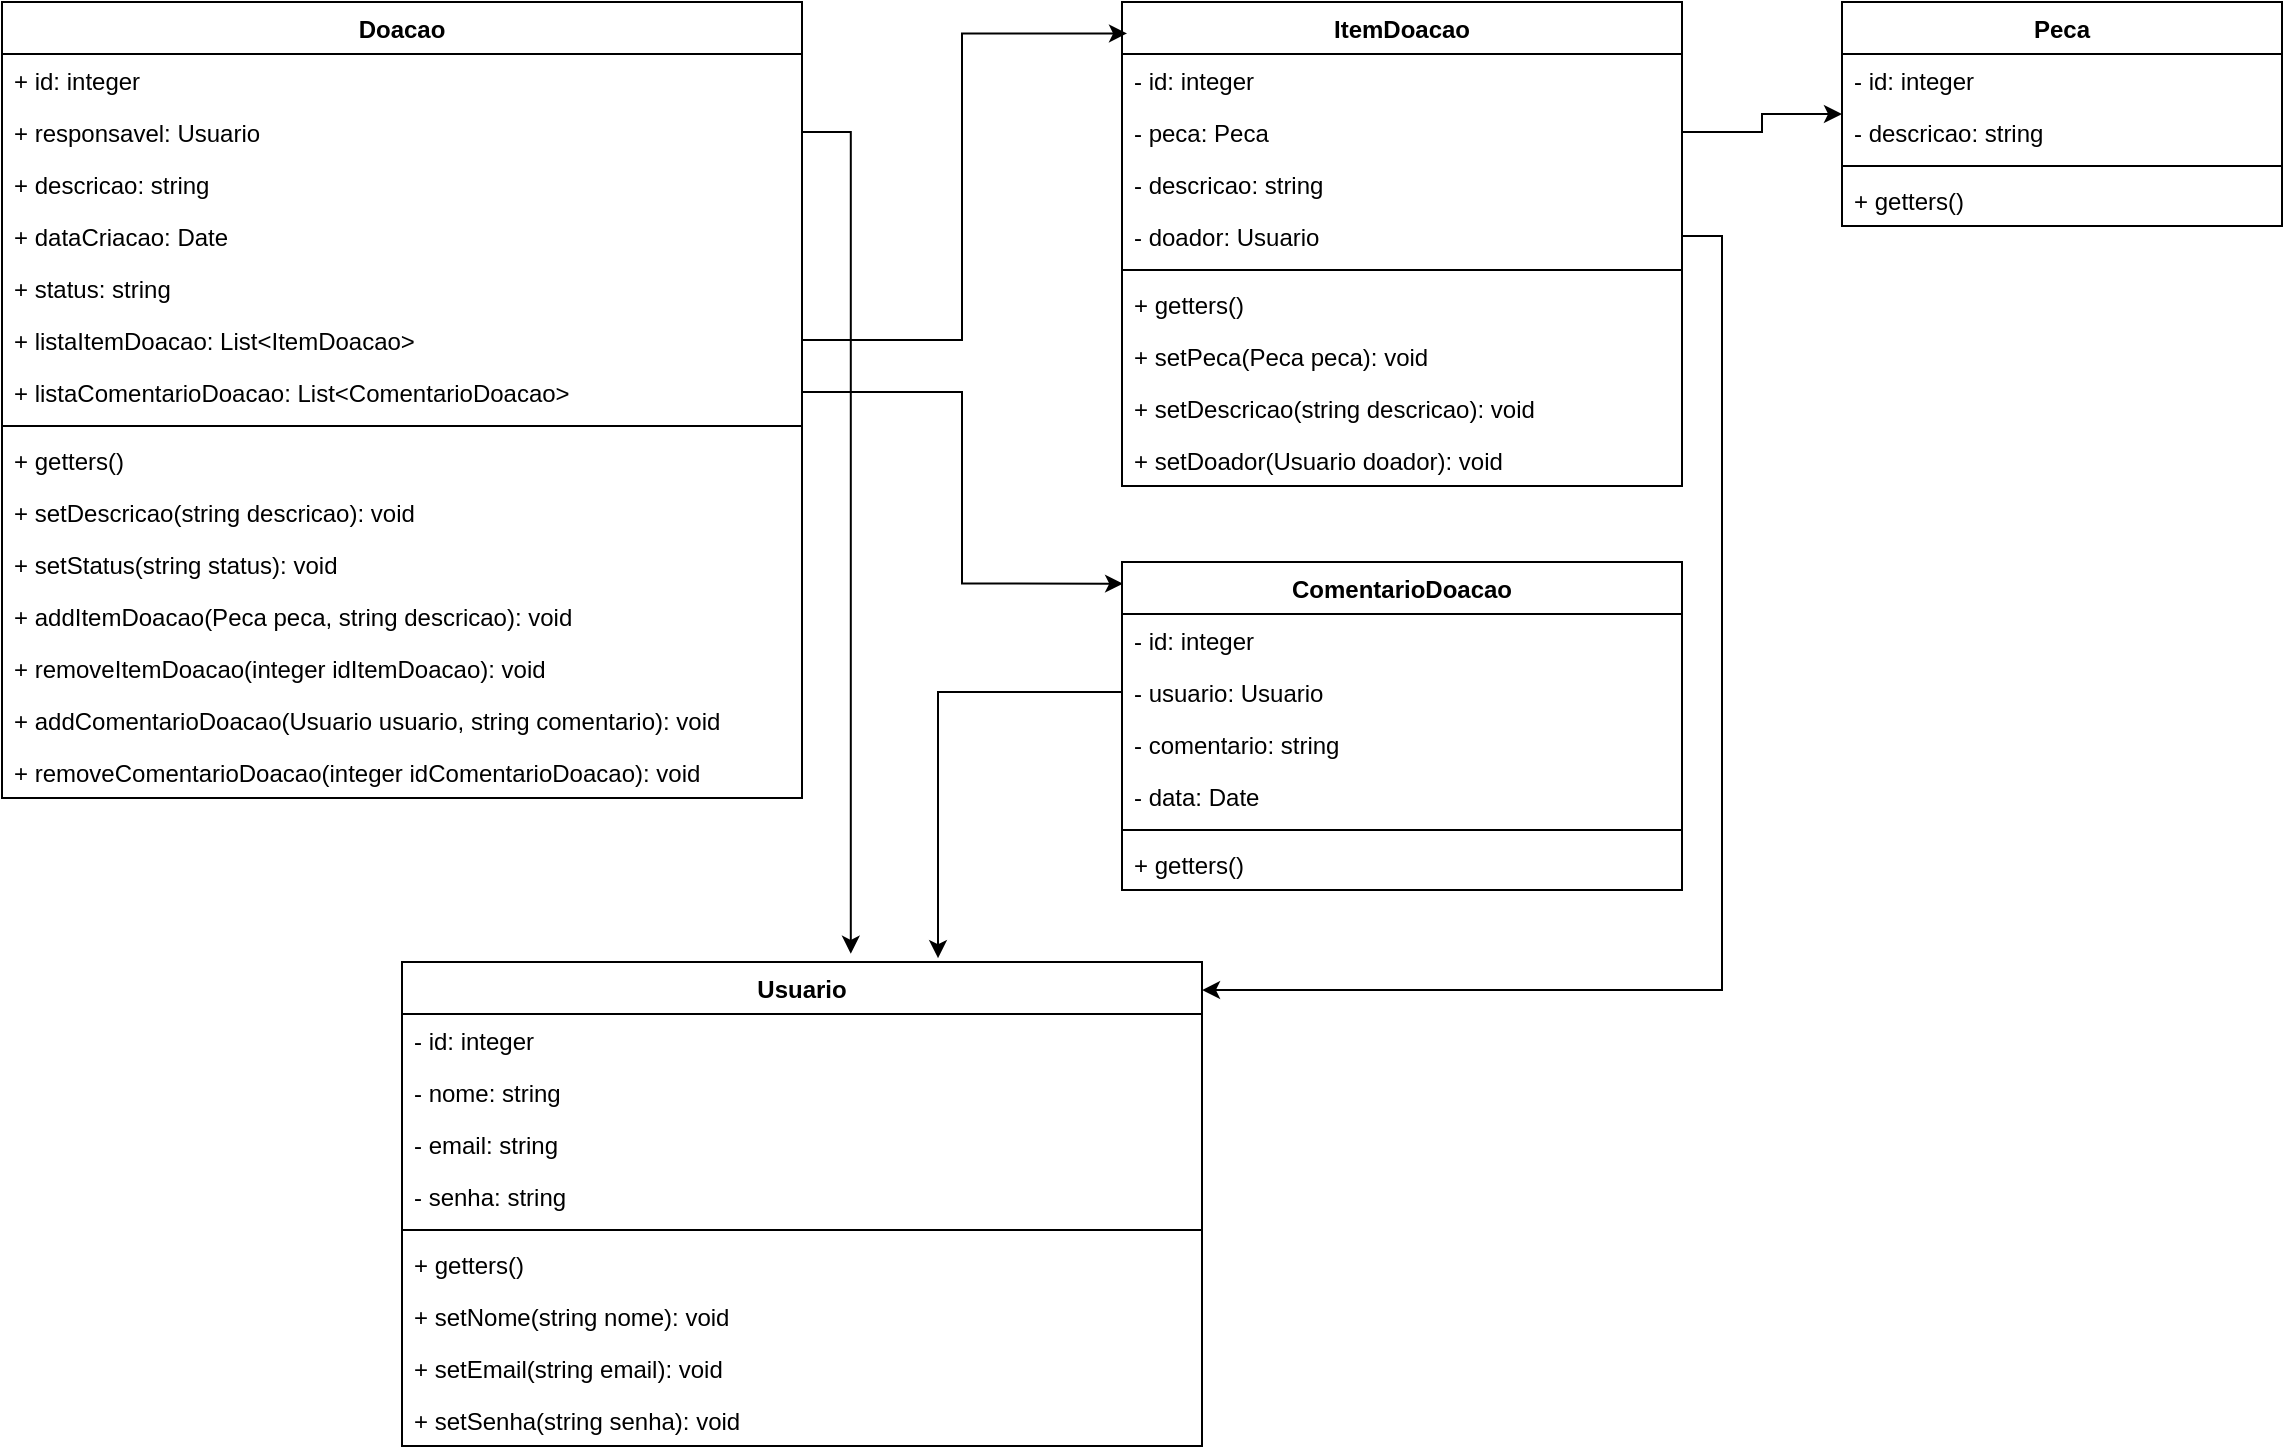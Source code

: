 <mxfile version="17.2.4" type="device" pages="2"><diagram id="985biuXxJ_YjZim1oyJ6" name="classes"><mxGraphModel dx="2605" dy="1081" grid="1" gridSize="10" guides="1" tooltips="1" connect="1" arrows="1" fold="1" page="1" pageScale="1" pageWidth="827" pageHeight="1169" math="0" shadow="0"><root><mxCell id="0"/><mxCell id="1" parent="0"/><object label="Usuario" id="hE5fs54IFUC40ZLctROM-1"><mxCell style="swimlane;fontStyle=1;align=center;verticalAlign=top;childLayout=stackLayout;horizontal=1;startSize=26;horizontalStack=0;resizeParent=1;resizeParentMax=0;resizeLast=0;collapsible=1;marginBottom=0;" parent="1" vertex="1"><mxGeometry x="80" y="520" width="400" height="242" as="geometry"><mxRectangle x="310" y="190" width="80" height="26" as="alternateBounds"/></mxGeometry></mxCell></object><mxCell id="hE5fs54IFUC40ZLctROM-2" value="- id: integer&#10;" style="text;strokeColor=none;fillColor=none;align=left;verticalAlign=top;spacingLeft=4;spacingRight=4;overflow=hidden;rotatable=0;points=[[0,0.5],[1,0.5]];portConstraint=eastwest;" parent="hE5fs54IFUC40ZLctROM-1" vertex="1"><mxGeometry y="26" width="400" height="26" as="geometry"/></mxCell><mxCell id="hE5fs54IFUC40ZLctROM-6" value="- nome: string" style="text;strokeColor=none;fillColor=none;align=left;verticalAlign=top;spacingLeft=4;spacingRight=4;overflow=hidden;rotatable=0;points=[[0,0.5],[1,0.5]];portConstraint=eastwest;" parent="hE5fs54IFUC40ZLctROM-1" vertex="1"><mxGeometry y="52" width="400" height="26" as="geometry"/></mxCell><mxCell id="hE5fs54IFUC40ZLctROM-8" value="- email: string" style="text;strokeColor=none;fillColor=none;align=left;verticalAlign=top;spacingLeft=4;spacingRight=4;overflow=hidden;rotatable=0;points=[[0,0.5],[1,0.5]];portConstraint=eastwest;" parent="hE5fs54IFUC40ZLctROM-1" vertex="1"><mxGeometry y="78" width="400" height="26" as="geometry"/></mxCell><mxCell id="hE5fs54IFUC40ZLctROM-9" value="- senha: string&#10;" style="text;strokeColor=none;fillColor=none;align=left;verticalAlign=top;spacingLeft=4;spacingRight=4;overflow=hidden;rotatable=0;points=[[0,0.5],[1,0.5]];portConstraint=eastwest;" parent="hE5fs54IFUC40ZLctROM-1" vertex="1"><mxGeometry y="104" width="400" height="26" as="geometry"/></mxCell><mxCell id="hE5fs54IFUC40ZLctROM-3" value="" style="line;strokeWidth=1;fillColor=none;align=left;verticalAlign=middle;spacingTop=-1;spacingLeft=3;spacingRight=3;rotatable=0;labelPosition=right;points=[];portConstraint=eastwest;" parent="hE5fs54IFUC40ZLctROM-1" vertex="1"><mxGeometry y="130" width="400" height="8" as="geometry"/></mxCell><mxCell id="hE5fs54IFUC40ZLctROM-56" value="+ getters()" style="text;strokeColor=none;fillColor=none;align=left;verticalAlign=top;spacingLeft=4;spacingRight=4;overflow=hidden;rotatable=0;points=[[0,0.5],[1,0.5]];portConstraint=eastwest;" parent="hE5fs54IFUC40ZLctROM-1" vertex="1"><mxGeometry y="138" width="400" height="26" as="geometry"/></mxCell><mxCell id="JB3W4Qi7aA1fU-J8pjnQ-24" value="+ setNome(string nome): void" style="text;strokeColor=none;fillColor=none;align=left;verticalAlign=top;spacingLeft=4;spacingRight=4;overflow=hidden;rotatable=0;points=[[0,0.5],[1,0.5]];portConstraint=eastwest;" vertex="1" parent="hE5fs54IFUC40ZLctROM-1"><mxGeometry y="164" width="400" height="26" as="geometry"/></mxCell><mxCell id="JB3W4Qi7aA1fU-J8pjnQ-25" value="+ setEmail(string email): void" style="text;strokeColor=none;fillColor=none;align=left;verticalAlign=top;spacingLeft=4;spacingRight=4;overflow=hidden;rotatable=0;points=[[0,0.5],[1,0.5]];portConstraint=eastwest;" vertex="1" parent="hE5fs54IFUC40ZLctROM-1"><mxGeometry y="190" width="400" height="26" as="geometry"/></mxCell><mxCell id="JB3W4Qi7aA1fU-J8pjnQ-26" value="+ setSenha(string senha): void" style="text;strokeColor=none;fillColor=none;align=left;verticalAlign=top;spacingLeft=4;spacingRight=4;overflow=hidden;rotatable=0;points=[[0,0.5],[1,0.5]];portConstraint=eastwest;" vertex="1" parent="hE5fs54IFUC40ZLctROM-1"><mxGeometry y="216" width="400" height="26" as="geometry"/></mxCell><mxCell id="hE5fs54IFUC40ZLctROM-12" value="Doacao" style="swimlane;fontStyle=1;align=center;verticalAlign=top;childLayout=stackLayout;horizontal=1;startSize=26;horizontalStack=0;resizeParent=1;resizeParentMax=0;resizeLast=0;collapsible=1;marginBottom=0;" parent="1" vertex="1"><mxGeometry x="-120" y="40" width="400" height="398" as="geometry"><mxRectangle x="310" y="190" width="80" height="26" as="alternateBounds"/></mxGeometry></mxCell><mxCell id="hE5fs54IFUC40ZLctROM-13" value="+ id: integer&#10;" style="text;strokeColor=none;fillColor=none;align=left;verticalAlign=top;spacingLeft=4;spacingRight=4;overflow=hidden;rotatable=0;points=[[0,0.5],[1,0.5]];portConstraint=eastwest;" parent="hE5fs54IFUC40ZLctROM-12" vertex="1"><mxGeometry y="26" width="400" height="26" as="geometry"/></mxCell><mxCell id="hE5fs54IFUC40ZLctROM-14" value="+ responsavel: Usuario" style="text;strokeColor=none;fillColor=none;align=left;verticalAlign=top;spacingLeft=4;spacingRight=4;overflow=hidden;rotatable=0;points=[[0,0.5],[1,0.5]];portConstraint=eastwest;" parent="hE5fs54IFUC40ZLctROM-12" vertex="1"><mxGeometry y="52" width="400" height="26" as="geometry"/></mxCell><mxCell id="hE5fs54IFUC40ZLctROM-15" value="+ descricao: string" style="text;strokeColor=none;fillColor=none;align=left;verticalAlign=top;spacingLeft=4;spacingRight=4;overflow=hidden;rotatable=0;points=[[0,0.5],[1,0.5]];portConstraint=eastwest;" parent="hE5fs54IFUC40ZLctROM-12" vertex="1"><mxGeometry y="78" width="400" height="26" as="geometry"/></mxCell><mxCell id="hE5fs54IFUC40ZLctROM-16" value="+ dataCriacao: Date&#10;" style="text;strokeColor=none;fillColor=none;align=left;verticalAlign=top;spacingLeft=4;spacingRight=4;overflow=hidden;rotatable=0;points=[[0,0.5],[1,0.5]];portConstraint=eastwest;" parent="hE5fs54IFUC40ZLctROM-12" vertex="1"><mxGeometry y="104" width="400" height="26" as="geometry"/></mxCell><mxCell id="hE5fs54IFUC40ZLctROM-21" value="+ status: string&#10;" style="text;strokeColor=none;fillColor=none;align=left;verticalAlign=top;spacingLeft=4;spacingRight=4;overflow=hidden;rotatable=0;points=[[0,0.5],[1,0.5]];portConstraint=eastwest;" parent="hE5fs54IFUC40ZLctROM-12" vertex="1"><mxGeometry y="130" width="400" height="26" as="geometry"/></mxCell><mxCell id="hE5fs54IFUC40ZLctROM-32" value="+ listaItemDoacao: List&lt;ItemDoacao&gt;&#10;" style="text;strokeColor=none;fillColor=none;align=left;verticalAlign=top;spacingLeft=4;spacingRight=4;overflow=hidden;rotatable=0;points=[[0,0.5],[1,0.5]];portConstraint=eastwest;" parent="hE5fs54IFUC40ZLctROM-12" vertex="1"><mxGeometry y="156" width="400" height="26" as="geometry"/></mxCell><mxCell id="hE5fs54IFUC40ZLctROM-74" value="+ listaComentarioDoacao: List&lt;ComentarioDoacao&gt;&#10;" style="text;strokeColor=none;fillColor=none;align=left;verticalAlign=top;spacingLeft=4;spacingRight=4;overflow=hidden;rotatable=0;points=[[0,0.5],[1,0.5]];portConstraint=eastwest;" parent="hE5fs54IFUC40ZLctROM-12" vertex="1"><mxGeometry y="182" width="400" height="26" as="geometry"/></mxCell><mxCell id="hE5fs54IFUC40ZLctROM-17" value="" style="line;strokeWidth=1;fillColor=none;align=left;verticalAlign=middle;spacingTop=-1;spacingLeft=3;spacingRight=3;rotatable=0;labelPosition=right;points=[];portConstraint=eastwest;" parent="hE5fs54IFUC40ZLctROM-12" vertex="1"><mxGeometry y="208" width="400" height="8" as="geometry"/></mxCell><mxCell id="hE5fs54IFUC40ZLctROM-57" value="+ getters()" style="text;strokeColor=none;fillColor=none;align=left;verticalAlign=top;spacingLeft=4;spacingRight=4;overflow=hidden;rotatable=0;points=[[0,0.5],[1,0.5]];portConstraint=eastwest;" parent="hE5fs54IFUC40ZLctROM-12" vertex="1"><mxGeometry y="216" width="400" height="26" as="geometry"/></mxCell><mxCell id="JB3W4Qi7aA1fU-J8pjnQ-1" value="+ setDescricao(string descricao): void" style="text;strokeColor=none;fillColor=none;align=left;verticalAlign=top;spacingLeft=4;spacingRight=4;overflow=hidden;rotatable=0;points=[[0,0.5],[1,0.5]];portConstraint=eastwest;" vertex="1" parent="hE5fs54IFUC40ZLctROM-12"><mxGeometry y="242" width="400" height="26" as="geometry"/></mxCell><mxCell id="hE5fs54IFUC40ZLctROM-19" value="+ setStatus(string status): void" style="text;strokeColor=none;fillColor=none;align=left;verticalAlign=top;spacingLeft=4;spacingRight=4;overflow=hidden;rotatable=0;points=[[0,0.5],[1,0.5]];portConstraint=eastwest;" parent="hE5fs54IFUC40ZLctROM-12" vertex="1"><mxGeometry y="268" width="400" height="26" as="geometry"/></mxCell><mxCell id="hE5fs54IFUC40ZLctROM-18" value="+ addItemDoacao(Peca peca, string descricao): void" style="text;strokeColor=none;fillColor=none;align=left;verticalAlign=top;spacingLeft=4;spacingRight=4;overflow=hidden;rotatable=0;points=[[0,0.5],[1,0.5]];portConstraint=eastwest;" parent="hE5fs54IFUC40ZLctROM-12" vertex="1"><mxGeometry y="294" width="400" height="26" as="geometry"/></mxCell><mxCell id="JB3W4Qi7aA1fU-J8pjnQ-21" value="+ removeItemDoacao(integer idItemDoacao): void" style="text;strokeColor=none;fillColor=none;align=left;verticalAlign=top;spacingLeft=4;spacingRight=4;overflow=hidden;rotatable=0;points=[[0,0.5],[1,0.5]];portConstraint=eastwest;" vertex="1" parent="hE5fs54IFUC40ZLctROM-12"><mxGeometry y="320" width="400" height="26" as="geometry"/></mxCell><mxCell id="JB3W4Qi7aA1fU-J8pjnQ-22" value="+ addComentarioDoacao(Usuario usuario, string comentario): void" style="text;strokeColor=none;fillColor=none;align=left;verticalAlign=top;spacingLeft=4;spacingRight=4;overflow=hidden;rotatable=0;points=[[0,0.5],[1,0.5]];portConstraint=eastwest;" vertex="1" parent="hE5fs54IFUC40ZLctROM-12"><mxGeometry y="346" width="400" height="26" as="geometry"/></mxCell><mxCell id="JB3W4Qi7aA1fU-J8pjnQ-23" value="+ removeComentarioDoacao(integer idComentarioDoacao): void" style="text;strokeColor=none;fillColor=none;align=left;verticalAlign=top;spacingLeft=4;spacingRight=4;overflow=hidden;rotatable=0;points=[[0,0.5],[1,0.5]];portConstraint=eastwest;" vertex="1" parent="hE5fs54IFUC40ZLctROM-12"><mxGeometry y="372" width="400" height="26" as="geometry"/></mxCell><mxCell id="hE5fs54IFUC40ZLctROM-43" value="" style="edgeStyle=orthogonalEdgeStyle;rounded=0;orthogonalLoop=1;jettySize=auto;html=1;entryX=1;entryY=0.058;entryDx=0;entryDy=0;entryPerimeter=0;exitX=1;exitY=0.5;exitDx=0;exitDy=0;" parent="1" source="hE5fs54IFUC40ZLctROM-26" target="hE5fs54IFUC40ZLctROM-1" edge="1"><mxGeometry relative="1" as="geometry"/></mxCell><mxCell id="hE5fs54IFUC40ZLctROM-22" value="ItemDoacao" style="swimlane;fontStyle=1;align=center;verticalAlign=top;childLayout=stackLayout;horizontal=1;startSize=26;horizontalStack=0;resizeParent=1;resizeParentMax=0;resizeLast=0;collapsible=1;marginBottom=0;" parent="1" vertex="1"><mxGeometry x="440" y="40" width="280" height="242" as="geometry"><mxRectangle x="470" y="40" width="80" height="26" as="alternateBounds"/></mxGeometry></mxCell><mxCell id="hE5fs54IFUC40ZLctROM-23" value="- id: integer&#10;" style="text;strokeColor=none;fillColor=none;align=left;verticalAlign=top;spacingLeft=4;spacingRight=4;overflow=hidden;rotatable=0;points=[[0,0.5],[1,0.5]];portConstraint=eastwest;" parent="hE5fs54IFUC40ZLctROM-22" vertex="1"><mxGeometry y="26" width="280" height="26" as="geometry"/></mxCell><mxCell id="hE5fs54IFUC40ZLctROM-24" value="- peca: Peca" style="text;strokeColor=none;fillColor=none;align=left;verticalAlign=top;spacingLeft=4;spacingRight=4;overflow=hidden;rotatable=0;points=[[0,0.5],[1,0.5]];portConstraint=eastwest;" parent="hE5fs54IFUC40ZLctROM-22" vertex="1"><mxGeometry y="52" width="280" height="26" as="geometry"/></mxCell><mxCell id="hE5fs54IFUC40ZLctROM-25" value="- descricao: string" style="text;strokeColor=none;fillColor=none;align=left;verticalAlign=top;spacingLeft=4;spacingRight=4;overflow=hidden;rotatable=0;points=[[0,0.5],[1,0.5]];portConstraint=eastwest;" parent="hE5fs54IFUC40ZLctROM-22" vertex="1"><mxGeometry y="78" width="280" height="26" as="geometry"/></mxCell><mxCell id="hE5fs54IFUC40ZLctROM-26" value="- doador: Usuario&#10;" style="text;strokeColor=none;fillColor=none;align=left;verticalAlign=top;spacingLeft=4;spacingRight=4;overflow=hidden;rotatable=0;points=[[0,0.5],[1,0.5]];portConstraint=eastwest;" parent="hE5fs54IFUC40ZLctROM-22" vertex="1"><mxGeometry y="104" width="280" height="26" as="geometry"/></mxCell><mxCell id="hE5fs54IFUC40ZLctROM-28" value="" style="line;strokeWidth=1;fillColor=none;align=left;verticalAlign=middle;spacingTop=-1;spacingLeft=3;spacingRight=3;rotatable=0;labelPosition=right;points=[];portConstraint=eastwest;" parent="hE5fs54IFUC40ZLctROM-22" vertex="1"><mxGeometry y="130" width="280" height="8" as="geometry"/></mxCell><mxCell id="hE5fs54IFUC40ZLctROM-58" value="+ getters()" style="text;strokeColor=none;fillColor=none;align=left;verticalAlign=top;spacingLeft=4;spacingRight=4;overflow=hidden;rotatable=0;points=[[0,0.5],[1,0.5]];portConstraint=eastwest;" parent="hE5fs54IFUC40ZLctROM-22" vertex="1"><mxGeometry y="138" width="280" height="26" as="geometry"/></mxCell><mxCell id="JB3W4Qi7aA1fU-J8pjnQ-20" value="+ setPeca(Peca peca): void" style="text;strokeColor=none;fillColor=none;align=left;verticalAlign=top;spacingLeft=4;spacingRight=4;overflow=hidden;rotatable=0;points=[[0,0.5],[1,0.5]];portConstraint=eastwest;" vertex="1" parent="hE5fs54IFUC40ZLctROM-22"><mxGeometry y="164" width="280" height="26" as="geometry"/></mxCell><mxCell id="JB3W4Qi7aA1fU-J8pjnQ-19" value="+ setDescricao(string descricao): void" style="text;strokeColor=none;fillColor=none;align=left;verticalAlign=top;spacingLeft=4;spacingRight=4;overflow=hidden;rotatable=0;points=[[0,0.5],[1,0.5]];portConstraint=eastwest;" vertex="1" parent="hE5fs54IFUC40ZLctROM-22"><mxGeometry y="190" width="280" height="26" as="geometry"/></mxCell><mxCell id="JB3W4Qi7aA1fU-J8pjnQ-18" value="+ setDoador(Usuario doador): void" style="text;strokeColor=none;fillColor=none;align=left;verticalAlign=top;spacingLeft=4;spacingRight=4;overflow=hidden;rotatable=0;points=[[0,0.5],[1,0.5]];portConstraint=eastwest;" vertex="1" parent="hE5fs54IFUC40ZLctROM-22"><mxGeometry y="216" width="280" height="26" as="geometry"/></mxCell><mxCell id="hE5fs54IFUC40ZLctROM-33" value="Peca" style="swimlane;fontStyle=1;align=center;verticalAlign=top;childLayout=stackLayout;horizontal=1;startSize=26;horizontalStack=0;resizeParent=1;resizeParentMax=0;resizeLast=0;collapsible=1;marginBottom=0;" parent="1" vertex="1"><mxGeometry x="800" y="40" width="220" height="112" as="geometry"><mxRectangle x="960" y="40" width="80" height="26" as="alternateBounds"/></mxGeometry></mxCell><mxCell id="hE5fs54IFUC40ZLctROM-34" value="- id: integer" style="text;strokeColor=none;fillColor=none;align=left;verticalAlign=top;spacingLeft=4;spacingRight=4;overflow=hidden;rotatable=0;points=[[0,0.5],[1,0.5]];portConstraint=eastwest;" parent="hE5fs54IFUC40ZLctROM-33" vertex="1"><mxGeometry y="26" width="220" height="26" as="geometry"/></mxCell><mxCell id="hE5fs54IFUC40ZLctROM-35" value="- descricao: string" style="text;strokeColor=none;fillColor=none;align=left;verticalAlign=top;spacingLeft=4;spacingRight=4;overflow=hidden;rotatable=0;points=[[0,0.5],[1,0.5]];portConstraint=eastwest;" parent="hE5fs54IFUC40ZLctROM-33" vertex="1"><mxGeometry y="52" width="220" height="26" as="geometry"/></mxCell><mxCell id="hE5fs54IFUC40ZLctROM-38" value="" style="line;strokeWidth=1;fillColor=none;align=left;verticalAlign=middle;spacingTop=-1;spacingLeft=3;spacingRight=3;rotatable=0;labelPosition=right;points=[];portConstraint=eastwest;" parent="hE5fs54IFUC40ZLctROM-33" vertex="1"><mxGeometry y="78" width="220" height="8" as="geometry"/></mxCell><mxCell id="hE5fs54IFUC40ZLctROM-39" value="+ getters()" style="text;strokeColor=none;fillColor=none;align=left;verticalAlign=top;spacingLeft=4;spacingRight=4;overflow=hidden;rotatable=0;points=[[0,0.5],[1,0.5]];portConstraint=eastwest;" parent="hE5fs54IFUC40ZLctROM-33" vertex="1"><mxGeometry y="86" width="220" height="26" as="geometry"/></mxCell><mxCell id="hE5fs54IFUC40ZLctROM-49" style="edgeStyle=orthogonalEdgeStyle;rounded=0;orthogonalLoop=1;jettySize=auto;html=1;entryX=0.009;entryY=0.065;entryDx=0;entryDy=0;entryPerimeter=0;" parent="1" source="hE5fs54IFUC40ZLctROM-32" target="hE5fs54IFUC40ZLctROM-22" edge="1"><mxGeometry relative="1" as="geometry"/></mxCell><mxCell id="hE5fs54IFUC40ZLctROM-50" style="edgeStyle=orthogonalEdgeStyle;rounded=0;orthogonalLoop=1;jettySize=auto;html=1;" parent="1" source="hE5fs54IFUC40ZLctROM-24" target="hE5fs54IFUC40ZLctROM-33" edge="1"><mxGeometry relative="1" as="geometry"/></mxCell><mxCell id="hE5fs54IFUC40ZLctROM-63" value="ComentarioDoacao" style="swimlane;fontStyle=1;align=center;verticalAlign=top;childLayout=stackLayout;horizontal=1;startSize=26;horizontalStack=0;resizeParent=1;resizeParentMax=0;resizeLast=0;collapsible=1;marginBottom=0;" parent="1" vertex="1"><mxGeometry x="440" y="320" width="280" height="164" as="geometry"><mxRectangle x="310" y="190" width="80" height="26" as="alternateBounds"/></mxGeometry></mxCell><mxCell id="hE5fs54IFUC40ZLctROM-64" value="- id: integer&#10;" style="text;strokeColor=none;fillColor=none;align=left;verticalAlign=top;spacingLeft=4;spacingRight=4;overflow=hidden;rotatable=0;points=[[0,0.5],[1,0.5]];portConstraint=eastwest;" parent="hE5fs54IFUC40ZLctROM-63" vertex="1"><mxGeometry y="26" width="280" height="26" as="geometry"/></mxCell><mxCell id="hE5fs54IFUC40ZLctROM-65" value="- usuario: Usuario" style="text;strokeColor=none;fillColor=none;align=left;verticalAlign=top;spacingLeft=4;spacingRight=4;overflow=hidden;rotatable=0;points=[[0,0.5],[1,0.5]];portConstraint=eastwest;" parent="hE5fs54IFUC40ZLctROM-63" vertex="1"><mxGeometry y="52" width="280" height="26" as="geometry"/></mxCell><mxCell id="hE5fs54IFUC40ZLctROM-66" value="- comentario: string" style="text;strokeColor=none;fillColor=none;align=left;verticalAlign=top;spacingLeft=4;spacingRight=4;overflow=hidden;rotatable=0;points=[[0,0.5],[1,0.5]];portConstraint=eastwest;" parent="hE5fs54IFUC40ZLctROM-63" vertex="1"><mxGeometry y="78" width="280" height="26" as="geometry"/></mxCell><mxCell id="hE5fs54IFUC40ZLctROM-67" value="- data: Date&#10;" style="text;strokeColor=none;fillColor=none;align=left;verticalAlign=top;spacingLeft=4;spacingRight=4;overflow=hidden;rotatable=0;points=[[0,0.5],[1,0.5]];portConstraint=eastwest;" parent="hE5fs54IFUC40ZLctROM-63" vertex="1"><mxGeometry y="104" width="280" height="26" as="geometry"/></mxCell><mxCell id="hE5fs54IFUC40ZLctROM-68" value="" style="line;strokeWidth=1;fillColor=none;align=left;verticalAlign=middle;spacingTop=-1;spacingLeft=3;spacingRight=3;rotatable=0;labelPosition=right;points=[];portConstraint=eastwest;" parent="hE5fs54IFUC40ZLctROM-63" vertex="1"><mxGeometry y="130" width="280" height="8" as="geometry"/></mxCell><mxCell id="hE5fs54IFUC40ZLctROM-70" value="+ getters()" style="text;strokeColor=none;fillColor=none;align=left;verticalAlign=top;spacingLeft=4;spacingRight=4;overflow=hidden;rotatable=0;points=[[0,0.5],[1,0.5]];portConstraint=eastwest;" parent="hE5fs54IFUC40ZLctROM-63" vertex="1"><mxGeometry y="138" width="280" height="26" as="geometry"/></mxCell><mxCell id="hE5fs54IFUC40ZLctROM-75" style="edgeStyle=orthogonalEdgeStyle;rounded=0;orthogonalLoop=1;jettySize=auto;html=1;entryX=0.67;entryY=-0.008;entryDx=0;entryDy=0;entryPerimeter=0;" parent="1" source="hE5fs54IFUC40ZLctROM-65" target="hE5fs54IFUC40ZLctROM-1" edge="1"><mxGeometry relative="1" as="geometry"/></mxCell><mxCell id="hE5fs54IFUC40ZLctROM-76" style="edgeStyle=orthogonalEdgeStyle;rounded=0;orthogonalLoop=1;jettySize=auto;html=1;entryX=0.561;entryY=-0.017;entryDx=0;entryDy=0;entryPerimeter=0;" parent="1" source="hE5fs54IFUC40ZLctROM-14" target="hE5fs54IFUC40ZLctROM-1" edge="1"><mxGeometry relative="1" as="geometry"/></mxCell><mxCell id="hE5fs54IFUC40ZLctROM-77" style="edgeStyle=orthogonalEdgeStyle;rounded=0;orthogonalLoop=1;jettySize=auto;html=1;entryX=0.002;entryY=0.066;entryDx=0;entryDy=0;entryPerimeter=0;" parent="1" source="hE5fs54IFUC40ZLctROM-74" target="hE5fs54IFUC40ZLctROM-63" edge="1"><mxGeometry relative="1" as="geometry"/></mxCell></root></mxGraphModel></diagram><diagram id="StdfSl4p2P94Ts4wP8io" name="esquema relacional"><mxGraphModel dx="1831" dy="597" grid="1" gridSize="10" guides="1" tooltips="1" connect="1" arrows="1" fold="1" page="1" pageScale="1" pageWidth="850" pageHeight="1100" math="0" shadow="0"><root><mxCell id="0"/><mxCell id="1" parent="0"/><mxCell id="SKs9I7rIuywMVxrCHKtO-168" value="Doacao" style="shape=table;startSize=30;container=1;collapsible=1;childLayout=tableLayout;fixedRows=1;rowLines=0;fontStyle=1;align=center;resizeLast=1;" vertex="1" parent="1"><mxGeometry x="-760" y="81" width="180" height="180" as="geometry"/></mxCell><mxCell id="SKs9I7rIuywMVxrCHKtO-169" value="" style="shape=tableRow;horizontal=0;startSize=0;swimlaneHead=0;swimlaneBody=0;fillColor=none;collapsible=0;dropTarget=0;points=[[0,0.5],[1,0.5]];portConstraint=eastwest;top=0;left=0;right=0;bottom=1;" vertex="1" parent="SKs9I7rIuywMVxrCHKtO-168"><mxGeometry y="30" width="180" height="30" as="geometry"/></mxCell><mxCell id="SKs9I7rIuywMVxrCHKtO-170" value="PK" style="shape=partialRectangle;connectable=0;fillColor=none;top=0;left=0;bottom=0;right=0;fontStyle=1;overflow=hidden;" vertex="1" parent="SKs9I7rIuywMVxrCHKtO-169"><mxGeometry width="30" height="30" as="geometry"><mxRectangle width="30" height="30" as="alternateBounds"/></mxGeometry></mxCell><mxCell id="SKs9I7rIuywMVxrCHKtO-171" value="idDoacao" style="shape=partialRectangle;connectable=0;fillColor=none;top=0;left=0;bottom=0;right=0;align=left;spacingLeft=6;fontStyle=5;overflow=hidden;" vertex="1" parent="SKs9I7rIuywMVxrCHKtO-169"><mxGeometry x="30" width="150" height="30" as="geometry"><mxRectangle width="150" height="30" as="alternateBounds"/></mxGeometry></mxCell><mxCell id="SKs9I7rIuywMVxrCHKtO-172" value="" style="shape=tableRow;horizontal=0;startSize=0;swimlaneHead=0;swimlaneBody=0;fillColor=none;collapsible=0;dropTarget=0;points=[[0,0.5],[1,0.5]];portConstraint=eastwest;top=0;left=0;right=0;bottom=0;" vertex="1" parent="SKs9I7rIuywMVxrCHKtO-168"><mxGeometry y="60" width="180" height="30" as="geometry"/></mxCell><mxCell id="SKs9I7rIuywMVxrCHKtO-173" value="FK" style="shape=partialRectangle;connectable=0;fillColor=none;top=0;left=0;bottom=0;right=0;editable=1;overflow=hidden;fontStyle=1" vertex="1" parent="SKs9I7rIuywMVxrCHKtO-172"><mxGeometry width="30" height="30" as="geometry"><mxRectangle width="30" height="30" as="alternateBounds"/></mxGeometry></mxCell><mxCell id="SKs9I7rIuywMVxrCHKtO-174" value="idUsuarioResponsavel" style="shape=partialRectangle;connectable=0;fillColor=none;top=0;left=0;bottom=0;right=0;align=left;spacingLeft=6;overflow=hidden;fontStyle=1" vertex="1" parent="SKs9I7rIuywMVxrCHKtO-172"><mxGeometry x="30" width="150" height="30" as="geometry"><mxRectangle width="150" height="30" as="alternateBounds"/></mxGeometry></mxCell><mxCell id="SKs9I7rIuywMVxrCHKtO-175" value="" style="shape=tableRow;horizontal=0;startSize=0;swimlaneHead=0;swimlaneBody=0;fillColor=none;collapsible=0;dropTarget=0;points=[[0,0.5],[1,0.5]];portConstraint=eastwest;top=0;left=0;right=0;bottom=0;" vertex="1" parent="SKs9I7rIuywMVxrCHKtO-168"><mxGeometry y="90" width="180" height="30" as="geometry"/></mxCell><mxCell id="SKs9I7rIuywMVxrCHKtO-176" value="" style="shape=partialRectangle;connectable=0;fillColor=none;top=0;left=0;bottom=0;right=0;editable=1;overflow=hidden;" vertex="1" parent="SKs9I7rIuywMVxrCHKtO-175"><mxGeometry width="30" height="30" as="geometry"><mxRectangle width="30" height="30" as="alternateBounds"/></mxGeometry></mxCell><mxCell id="SKs9I7rIuywMVxrCHKtO-177" value="descricao" style="shape=partialRectangle;connectable=0;fillColor=none;top=0;left=0;bottom=0;right=0;align=left;spacingLeft=6;overflow=hidden;" vertex="1" parent="SKs9I7rIuywMVxrCHKtO-175"><mxGeometry x="30" width="150" height="30" as="geometry"><mxRectangle width="150" height="30" as="alternateBounds"/></mxGeometry></mxCell><mxCell id="SKs9I7rIuywMVxrCHKtO-178" value="" style="shape=tableRow;horizontal=0;startSize=0;swimlaneHead=0;swimlaneBody=0;fillColor=none;collapsible=0;dropTarget=0;points=[[0,0.5],[1,0.5]];portConstraint=eastwest;top=0;left=0;right=0;bottom=0;" vertex="1" parent="SKs9I7rIuywMVxrCHKtO-168"><mxGeometry y="120" width="180" height="30" as="geometry"/></mxCell><mxCell id="SKs9I7rIuywMVxrCHKtO-179" value="" style="shape=partialRectangle;connectable=0;fillColor=none;top=0;left=0;bottom=0;right=0;editable=1;overflow=hidden;" vertex="1" parent="SKs9I7rIuywMVxrCHKtO-178"><mxGeometry width="30" height="30" as="geometry"><mxRectangle width="30" height="30" as="alternateBounds"/></mxGeometry></mxCell><mxCell id="SKs9I7rIuywMVxrCHKtO-180" value="dataCriacao" style="shape=partialRectangle;connectable=0;fillColor=none;top=0;left=0;bottom=0;right=0;align=left;spacingLeft=6;overflow=hidden;" vertex="1" parent="SKs9I7rIuywMVxrCHKtO-178"><mxGeometry x="30" width="150" height="30" as="geometry"><mxRectangle width="150" height="30" as="alternateBounds"/></mxGeometry></mxCell><mxCell id="SKs9I7rIuywMVxrCHKtO-181" value="" style="shape=tableRow;horizontal=0;startSize=0;swimlaneHead=0;swimlaneBody=0;fillColor=none;collapsible=0;dropTarget=0;points=[[0,0.5],[1,0.5]];portConstraint=eastwest;top=0;left=0;right=0;bottom=0;" vertex="1" parent="SKs9I7rIuywMVxrCHKtO-168"><mxGeometry y="150" width="180" height="30" as="geometry"/></mxCell><mxCell id="SKs9I7rIuywMVxrCHKtO-182" value="" style="shape=partialRectangle;connectable=0;fillColor=none;top=0;left=0;bottom=0;right=0;editable=1;overflow=hidden;" vertex="1" parent="SKs9I7rIuywMVxrCHKtO-181"><mxGeometry width="30" height="30" as="geometry"><mxRectangle width="30" height="30" as="alternateBounds"/></mxGeometry></mxCell><mxCell id="SKs9I7rIuywMVxrCHKtO-183" value="status" style="shape=partialRectangle;connectable=0;fillColor=none;top=0;left=0;bottom=0;right=0;align=left;spacingLeft=6;overflow=hidden;" vertex="1" parent="SKs9I7rIuywMVxrCHKtO-181"><mxGeometry x="30" width="150" height="30" as="geometry"><mxRectangle width="150" height="30" as="alternateBounds"/></mxGeometry></mxCell><mxCell id="SKs9I7rIuywMVxrCHKtO-199" value="ItemDoacao" style="shape=table;startSize=30;container=1;collapsible=1;childLayout=tableLayout;fixedRows=1;rowLines=0;fontStyle=1;align=center;resizeLast=1;" vertex="1" parent="1"><mxGeometry x="-480" y="81" width="180" height="210" as="geometry"/></mxCell><mxCell id="SKs9I7rIuywMVxrCHKtO-200" value="" style="shape=tableRow;horizontal=0;startSize=0;swimlaneHead=0;swimlaneBody=0;fillColor=none;collapsible=0;dropTarget=0;points=[[0,0.5],[1,0.5]];portConstraint=eastwest;top=0;left=0;right=0;bottom=1;" vertex="1" parent="SKs9I7rIuywMVxrCHKtO-199"><mxGeometry y="30" width="180" height="30" as="geometry"/></mxCell><mxCell id="SKs9I7rIuywMVxrCHKtO-201" value="PK" style="shape=partialRectangle;connectable=0;fillColor=none;top=0;left=0;bottom=0;right=0;fontStyle=1;overflow=hidden;" vertex="1" parent="SKs9I7rIuywMVxrCHKtO-200"><mxGeometry width="30" height="30" as="geometry"><mxRectangle width="30" height="30" as="alternateBounds"/></mxGeometry></mxCell><mxCell id="SKs9I7rIuywMVxrCHKtO-202" value="idItemDoacao" style="shape=partialRectangle;connectable=0;fillColor=none;top=0;left=0;bottom=0;right=0;align=left;spacingLeft=6;fontStyle=5;overflow=hidden;" vertex="1" parent="SKs9I7rIuywMVxrCHKtO-200"><mxGeometry x="30" width="150" height="30" as="geometry"><mxRectangle width="150" height="30" as="alternateBounds"/></mxGeometry></mxCell><mxCell id="SKs9I7rIuywMVxrCHKtO-215" value="" style="shape=tableRow;horizontal=0;startSize=0;swimlaneHead=0;swimlaneBody=0;fillColor=none;collapsible=0;dropTarget=0;points=[[0,0.5],[1,0.5]];portConstraint=eastwest;top=0;left=0;right=0;bottom=0;" vertex="1" parent="SKs9I7rIuywMVxrCHKtO-199"><mxGeometry y="60" width="180" height="30" as="geometry"/></mxCell><mxCell id="SKs9I7rIuywMVxrCHKtO-216" value="FK" style="shape=partialRectangle;connectable=0;fillColor=none;top=0;left=0;bottom=0;right=0;editable=1;overflow=hidden;fontStyle=1" vertex="1" parent="SKs9I7rIuywMVxrCHKtO-215"><mxGeometry width="30" height="30" as="geometry"><mxRectangle width="30" height="30" as="alternateBounds"/></mxGeometry></mxCell><mxCell id="SKs9I7rIuywMVxrCHKtO-217" value="idDoacao" style="shape=partialRectangle;connectable=0;fillColor=none;top=0;left=0;bottom=0;right=0;align=left;spacingLeft=6;overflow=hidden;fontStyle=1" vertex="1" parent="SKs9I7rIuywMVxrCHKtO-215"><mxGeometry x="30" width="150" height="30" as="geometry"><mxRectangle width="150" height="30" as="alternateBounds"/></mxGeometry></mxCell><mxCell id="SKs9I7rIuywMVxrCHKtO-203" value="" style="shape=tableRow;horizontal=0;startSize=0;swimlaneHead=0;swimlaneBody=0;fillColor=none;collapsible=0;dropTarget=0;points=[[0,0.5],[1,0.5]];portConstraint=eastwest;top=0;left=0;right=0;bottom=0;" vertex="1" parent="SKs9I7rIuywMVxrCHKtO-199"><mxGeometry y="90" width="180" height="30" as="geometry"/></mxCell><mxCell id="SKs9I7rIuywMVxrCHKtO-204" value="FK" style="shape=partialRectangle;connectable=0;fillColor=none;top=0;left=0;bottom=0;right=0;editable=1;overflow=hidden;fontStyle=1" vertex="1" parent="SKs9I7rIuywMVxrCHKtO-203"><mxGeometry width="30" height="30" as="geometry"><mxRectangle width="30" height="30" as="alternateBounds"/></mxGeometry></mxCell><mxCell id="SKs9I7rIuywMVxrCHKtO-205" value="idPeca" style="shape=partialRectangle;connectable=0;fillColor=none;top=0;left=0;bottom=0;right=0;align=left;spacingLeft=6;overflow=hidden;fontStyle=1" vertex="1" parent="SKs9I7rIuywMVxrCHKtO-203"><mxGeometry x="30" width="150" height="30" as="geometry"><mxRectangle width="150" height="30" as="alternateBounds"/></mxGeometry></mxCell><mxCell id="SKs9I7rIuywMVxrCHKtO-206" value="" style="shape=tableRow;horizontal=0;startSize=0;swimlaneHead=0;swimlaneBody=0;fillColor=none;collapsible=0;dropTarget=0;points=[[0,0.5],[1,0.5]];portConstraint=eastwest;top=0;left=0;right=0;bottom=0;" vertex="1" parent="SKs9I7rIuywMVxrCHKtO-199"><mxGeometry y="120" width="180" height="30" as="geometry"/></mxCell><mxCell id="SKs9I7rIuywMVxrCHKtO-207" value="" style="shape=partialRectangle;connectable=0;fillColor=none;top=0;left=0;bottom=0;right=0;editable=1;overflow=hidden;" vertex="1" parent="SKs9I7rIuywMVxrCHKtO-206"><mxGeometry width="30" height="30" as="geometry"><mxRectangle width="30" height="30" as="alternateBounds"/></mxGeometry></mxCell><mxCell id="SKs9I7rIuywMVxrCHKtO-208" value="descricao" style="shape=partialRectangle;connectable=0;fillColor=none;top=0;left=0;bottom=0;right=0;align=left;spacingLeft=6;overflow=hidden;" vertex="1" parent="SKs9I7rIuywMVxrCHKtO-206"><mxGeometry x="30" width="150" height="30" as="geometry"><mxRectangle width="150" height="30" as="alternateBounds"/></mxGeometry></mxCell><mxCell id="SKs9I7rIuywMVxrCHKtO-209" value="" style="shape=tableRow;horizontal=0;startSize=0;swimlaneHead=0;swimlaneBody=0;fillColor=none;collapsible=0;dropTarget=0;points=[[0,0.5],[1,0.5]];portConstraint=eastwest;top=0;left=0;right=0;bottom=0;" vertex="1" parent="SKs9I7rIuywMVxrCHKtO-199"><mxGeometry y="150" width="180" height="30" as="geometry"/></mxCell><mxCell id="SKs9I7rIuywMVxrCHKtO-210" value="" style="shape=partialRectangle;connectable=0;fillColor=none;top=0;left=0;bottom=0;right=0;editable=1;overflow=hidden;" vertex="1" parent="SKs9I7rIuywMVxrCHKtO-209"><mxGeometry width="30" height="30" as="geometry"><mxRectangle width="30" height="30" as="alternateBounds"/></mxGeometry></mxCell><mxCell id="SKs9I7rIuywMVxrCHKtO-211" value="descricao" style="shape=partialRectangle;connectable=0;fillColor=none;top=0;left=0;bottom=0;right=0;align=left;spacingLeft=6;overflow=hidden;" vertex="1" parent="SKs9I7rIuywMVxrCHKtO-209"><mxGeometry x="30" width="150" height="30" as="geometry"><mxRectangle width="150" height="30" as="alternateBounds"/></mxGeometry></mxCell><mxCell id="SKs9I7rIuywMVxrCHKtO-212" value="" style="shape=tableRow;horizontal=0;startSize=0;swimlaneHead=0;swimlaneBody=0;fillColor=none;collapsible=0;dropTarget=0;points=[[0,0.5],[1,0.5]];portConstraint=eastwest;top=0;left=0;right=0;bottom=0;fontStyle=1" vertex="1" parent="SKs9I7rIuywMVxrCHKtO-199"><mxGeometry y="180" width="180" height="30" as="geometry"/></mxCell><mxCell id="SKs9I7rIuywMVxrCHKtO-213" value="FK" style="shape=partialRectangle;connectable=0;fillColor=none;top=0;left=0;bottom=0;right=0;editable=1;overflow=hidden;fontStyle=1" vertex="1" parent="SKs9I7rIuywMVxrCHKtO-212"><mxGeometry width="30" height="30" as="geometry"><mxRectangle width="30" height="30" as="alternateBounds"/></mxGeometry></mxCell><mxCell id="SKs9I7rIuywMVxrCHKtO-214" value="idUsuarioDoador" style="shape=partialRectangle;connectable=0;fillColor=none;top=0;left=0;bottom=0;right=0;align=left;spacingLeft=6;overflow=hidden;fontStyle=1" vertex="1" parent="SKs9I7rIuywMVxrCHKtO-212"><mxGeometry x="30" width="150" height="30" as="geometry"><mxRectangle width="150" height="30" as="alternateBounds"/></mxGeometry></mxCell><mxCell id="SKs9I7rIuywMVxrCHKtO-240" value="Peca" style="shape=table;startSize=30;container=1;collapsible=1;childLayout=tableLayout;fixedRows=1;rowLines=0;fontStyle=1;align=center;resizeLast=1;" vertex="1" parent="1"><mxGeometry x="-200" y="81" width="180" height="90" as="geometry"/></mxCell><mxCell id="SKs9I7rIuywMVxrCHKtO-241" value="" style="shape=tableRow;horizontal=0;startSize=0;swimlaneHead=0;swimlaneBody=0;fillColor=none;collapsible=0;dropTarget=0;points=[[0,0.5],[1,0.5]];portConstraint=eastwest;top=0;left=0;right=0;bottom=1;" vertex="1" parent="SKs9I7rIuywMVxrCHKtO-240"><mxGeometry y="30" width="180" height="30" as="geometry"/></mxCell><mxCell id="SKs9I7rIuywMVxrCHKtO-242" value="PK" style="shape=partialRectangle;connectable=0;fillColor=none;top=0;left=0;bottom=0;right=0;fontStyle=1;overflow=hidden;" vertex="1" parent="SKs9I7rIuywMVxrCHKtO-241"><mxGeometry width="30" height="30" as="geometry"><mxRectangle width="30" height="30" as="alternateBounds"/></mxGeometry></mxCell><mxCell id="SKs9I7rIuywMVxrCHKtO-243" value="idPeca" style="shape=partialRectangle;connectable=0;fillColor=none;top=0;left=0;bottom=0;right=0;align=left;spacingLeft=6;fontStyle=5;overflow=hidden;" vertex="1" parent="SKs9I7rIuywMVxrCHKtO-241"><mxGeometry x="30" width="150" height="30" as="geometry"><mxRectangle width="150" height="30" as="alternateBounds"/></mxGeometry></mxCell><mxCell id="SKs9I7rIuywMVxrCHKtO-247" value="" style="shape=tableRow;horizontal=0;startSize=0;swimlaneHead=0;swimlaneBody=0;fillColor=none;collapsible=0;dropTarget=0;points=[[0,0.5],[1,0.5]];portConstraint=eastwest;top=0;left=0;right=0;bottom=0;" vertex="1" parent="SKs9I7rIuywMVxrCHKtO-240"><mxGeometry y="60" width="180" height="30" as="geometry"/></mxCell><mxCell id="SKs9I7rIuywMVxrCHKtO-248" value="" style="shape=partialRectangle;connectable=0;fillColor=none;top=0;left=0;bottom=0;right=0;editable=1;overflow=hidden;" vertex="1" parent="SKs9I7rIuywMVxrCHKtO-247"><mxGeometry width="30" height="30" as="geometry"><mxRectangle width="30" height="30" as="alternateBounds"/></mxGeometry></mxCell><mxCell id="SKs9I7rIuywMVxrCHKtO-249" value="descricao" style="shape=partialRectangle;connectable=0;fillColor=none;top=0;left=0;bottom=0;right=0;align=left;spacingLeft=6;overflow=hidden;" vertex="1" parent="SKs9I7rIuywMVxrCHKtO-247"><mxGeometry x="30" width="150" height="30" as="geometry"><mxRectangle width="150" height="30" as="alternateBounds"/></mxGeometry></mxCell><mxCell id="SKs9I7rIuywMVxrCHKtO-261" value="ComentarioDoacao" style="shape=table;startSize=30;container=1;collapsible=1;childLayout=tableLayout;fixedRows=1;rowLines=0;fontStyle=1;align=center;resizeLast=1;" vertex="1" parent="1"><mxGeometry x="-480" y="320" width="180" height="180" as="geometry"/></mxCell><mxCell id="SKs9I7rIuywMVxrCHKtO-262" value="" style="shape=tableRow;horizontal=0;startSize=0;swimlaneHead=0;swimlaneBody=0;fillColor=none;collapsible=0;dropTarget=0;points=[[0,0.5],[1,0.5]];portConstraint=eastwest;top=0;left=0;right=0;bottom=1;" vertex="1" parent="SKs9I7rIuywMVxrCHKtO-261"><mxGeometry y="30" width="180" height="30" as="geometry"/></mxCell><mxCell id="SKs9I7rIuywMVxrCHKtO-263" value="PK" style="shape=partialRectangle;connectable=0;fillColor=none;top=0;left=0;bottom=0;right=0;fontStyle=1;overflow=hidden;" vertex="1" parent="SKs9I7rIuywMVxrCHKtO-262"><mxGeometry width="30" height="30" as="geometry"><mxRectangle width="30" height="30" as="alternateBounds"/></mxGeometry></mxCell><mxCell id="SKs9I7rIuywMVxrCHKtO-264" value="idComentarioDoacao" style="shape=partialRectangle;connectable=0;fillColor=none;top=0;left=0;bottom=0;right=0;align=left;spacingLeft=6;fontStyle=5;overflow=hidden;" vertex="1" parent="SKs9I7rIuywMVxrCHKtO-262"><mxGeometry x="30" width="150" height="30" as="geometry"><mxRectangle width="150" height="30" as="alternateBounds"/></mxGeometry></mxCell><mxCell id="SKs9I7rIuywMVxrCHKtO-265" value="" style="shape=tableRow;horizontal=0;startSize=0;swimlaneHead=0;swimlaneBody=0;fillColor=none;collapsible=0;dropTarget=0;points=[[0,0.5],[1,0.5]];portConstraint=eastwest;top=0;left=0;right=0;bottom=0;" vertex="1" parent="SKs9I7rIuywMVxrCHKtO-261"><mxGeometry y="60" width="180" height="30" as="geometry"/></mxCell><mxCell id="SKs9I7rIuywMVxrCHKtO-266" value="FK" style="shape=partialRectangle;connectable=0;fillColor=none;top=0;left=0;bottom=0;right=0;editable=1;overflow=hidden;fontStyle=1" vertex="1" parent="SKs9I7rIuywMVxrCHKtO-265"><mxGeometry width="30" height="30" as="geometry"><mxRectangle width="30" height="30" as="alternateBounds"/></mxGeometry></mxCell><mxCell id="SKs9I7rIuywMVxrCHKtO-267" value="idDoacao" style="shape=partialRectangle;connectable=0;fillColor=none;top=0;left=0;bottom=0;right=0;align=left;spacingLeft=6;overflow=hidden;fontStyle=1" vertex="1" parent="SKs9I7rIuywMVxrCHKtO-265"><mxGeometry x="30" width="150" height="30" as="geometry"><mxRectangle width="150" height="30" as="alternateBounds"/></mxGeometry></mxCell><mxCell id="SKs9I7rIuywMVxrCHKtO-268" value="" style="shape=tableRow;horizontal=0;startSize=0;swimlaneHead=0;swimlaneBody=0;fillColor=none;collapsible=0;dropTarget=0;points=[[0,0.5],[1,0.5]];portConstraint=eastwest;top=0;left=0;right=0;bottom=0;" vertex="1" parent="SKs9I7rIuywMVxrCHKtO-261"><mxGeometry y="90" width="180" height="30" as="geometry"/></mxCell><mxCell id="SKs9I7rIuywMVxrCHKtO-269" value="FK" style="shape=partialRectangle;connectable=0;fillColor=none;top=0;left=0;bottom=0;right=0;editable=1;overflow=hidden;fontStyle=1" vertex="1" parent="SKs9I7rIuywMVxrCHKtO-268"><mxGeometry width="30" height="30" as="geometry"><mxRectangle width="30" height="30" as="alternateBounds"/></mxGeometry></mxCell><mxCell id="SKs9I7rIuywMVxrCHKtO-270" value="idUsuario" style="shape=partialRectangle;connectable=0;fillColor=none;top=0;left=0;bottom=0;right=0;align=left;spacingLeft=6;overflow=hidden;fontStyle=1" vertex="1" parent="SKs9I7rIuywMVxrCHKtO-268"><mxGeometry x="30" width="150" height="30" as="geometry"><mxRectangle width="150" height="30" as="alternateBounds"/></mxGeometry></mxCell><mxCell id="SKs9I7rIuywMVxrCHKtO-271" value="" style="shape=tableRow;horizontal=0;startSize=0;swimlaneHead=0;swimlaneBody=0;fillColor=none;collapsible=0;dropTarget=0;points=[[0,0.5],[1,0.5]];portConstraint=eastwest;top=0;left=0;right=0;bottom=0;" vertex="1" parent="SKs9I7rIuywMVxrCHKtO-261"><mxGeometry y="120" width="180" height="30" as="geometry"/></mxCell><mxCell id="SKs9I7rIuywMVxrCHKtO-272" value="" style="shape=partialRectangle;connectable=0;fillColor=none;top=0;left=0;bottom=0;right=0;editable=1;overflow=hidden;" vertex="1" parent="SKs9I7rIuywMVxrCHKtO-271"><mxGeometry width="30" height="30" as="geometry"><mxRectangle width="30" height="30" as="alternateBounds"/></mxGeometry></mxCell><mxCell id="SKs9I7rIuywMVxrCHKtO-273" value="comentario" style="shape=partialRectangle;connectable=0;fillColor=none;top=0;left=0;bottom=0;right=0;align=left;spacingLeft=6;overflow=hidden;" vertex="1" parent="SKs9I7rIuywMVxrCHKtO-271"><mxGeometry x="30" width="150" height="30" as="geometry"><mxRectangle width="150" height="30" as="alternateBounds"/></mxGeometry></mxCell><mxCell id="SKs9I7rIuywMVxrCHKtO-274" value="" style="shape=tableRow;horizontal=0;startSize=0;swimlaneHead=0;swimlaneBody=0;fillColor=none;collapsible=0;dropTarget=0;points=[[0,0.5],[1,0.5]];portConstraint=eastwest;top=0;left=0;right=0;bottom=0;" vertex="1" parent="SKs9I7rIuywMVxrCHKtO-261"><mxGeometry y="150" width="180" height="30" as="geometry"/></mxCell><mxCell id="SKs9I7rIuywMVxrCHKtO-275" value="" style="shape=partialRectangle;connectable=0;fillColor=none;top=0;left=0;bottom=0;right=0;editable=1;overflow=hidden;" vertex="1" parent="SKs9I7rIuywMVxrCHKtO-274"><mxGeometry width="30" height="30" as="geometry"><mxRectangle width="30" height="30" as="alternateBounds"/></mxGeometry></mxCell><mxCell id="SKs9I7rIuywMVxrCHKtO-276" value="data" style="shape=partialRectangle;connectable=0;fillColor=none;top=0;left=0;bottom=0;right=0;align=left;spacingLeft=6;overflow=hidden;" vertex="1" parent="SKs9I7rIuywMVxrCHKtO-274"><mxGeometry x="30" width="150" height="30" as="geometry"><mxRectangle width="150" height="30" as="alternateBounds"/></mxGeometry></mxCell><mxCell id="SKs9I7rIuywMVxrCHKtO-281" value="Usuario" style="shape=table;startSize=30;container=1;collapsible=1;childLayout=tableLayout;fixedRows=1;rowLines=0;fontStyle=1;align=center;resizeLast=1;" vertex="1" parent="1"><mxGeometry x="-760" y="320" width="180" height="150" as="geometry"/></mxCell><mxCell id="SKs9I7rIuywMVxrCHKtO-282" value="" style="shape=tableRow;horizontal=0;startSize=0;swimlaneHead=0;swimlaneBody=0;fillColor=none;collapsible=0;dropTarget=0;points=[[0,0.5],[1,0.5]];portConstraint=eastwest;top=0;left=0;right=0;bottom=1;" vertex="1" parent="SKs9I7rIuywMVxrCHKtO-281"><mxGeometry y="30" width="180" height="30" as="geometry"/></mxCell><mxCell id="SKs9I7rIuywMVxrCHKtO-283" value="PK" style="shape=partialRectangle;connectable=0;fillColor=none;top=0;left=0;bottom=0;right=0;fontStyle=1;overflow=hidden;" vertex="1" parent="SKs9I7rIuywMVxrCHKtO-282"><mxGeometry width="30" height="30" as="geometry"><mxRectangle width="30" height="30" as="alternateBounds"/></mxGeometry></mxCell><mxCell id="SKs9I7rIuywMVxrCHKtO-284" value="idUsuario" style="shape=partialRectangle;connectable=0;fillColor=none;top=0;left=0;bottom=0;right=0;align=left;spacingLeft=6;fontStyle=5;overflow=hidden;" vertex="1" parent="SKs9I7rIuywMVxrCHKtO-282"><mxGeometry x="30" width="150" height="30" as="geometry"><mxRectangle width="150" height="30" as="alternateBounds"/></mxGeometry></mxCell><mxCell id="SKs9I7rIuywMVxrCHKtO-285" value="" style="shape=tableRow;horizontal=0;startSize=0;swimlaneHead=0;swimlaneBody=0;fillColor=none;collapsible=0;dropTarget=0;points=[[0,0.5],[1,0.5]];portConstraint=eastwest;top=0;left=0;right=0;bottom=0;fontStyle=0" vertex="1" parent="SKs9I7rIuywMVxrCHKtO-281"><mxGeometry y="60" width="180" height="30" as="geometry"/></mxCell><mxCell id="SKs9I7rIuywMVxrCHKtO-286" value="" style="shape=partialRectangle;connectable=0;fillColor=none;top=0;left=0;bottom=0;right=0;editable=1;overflow=hidden;fontStyle=0" vertex="1" parent="SKs9I7rIuywMVxrCHKtO-285"><mxGeometry width="30" height="30" as="geometry"><mxRectangle width="30" height="30" as="alternateBounds"/></mxGeometry></mxCell><mxCell id="SKs9I7rIuywMVxrCHKtO-287" value="nome" style="shape=partialRectangle;connectable=0;fillColor=none;top=0;left=0;bottom=0;right=0;align=left;spacingLeft=6;overflow=hidden;fontStyle=0" vertex="1" parent="SKs9I7rIuywMVxrCHKtO-285"><mxGeometry x="30" width="150" height="30" as="geometry"><mxRectangle width="150" height="30" as="alternateBounds"/></mxGeometry></mxCell><mxCell id="SKs9I7rIuywMVxrCHKtO-288" value="" style="shape=tableRow;horizontal=0;startSize=0;swimlaneHead=0;swimlaneBody=0;fillColor=none;collapsible=0;dropTarget=0;points=[[0,0.5],[1,0.5]];portConstraint=eastwest;top=0;left=0;right=0;bottom=0;fontStyle=0" vertex="1" parent="SKs9I7rIuywMVxrCHKtO-281"><mxGeometry y="90" width="180" height="30" as="geometry"/></mxCell><mxCell id="SKs9I7rIuywMVxrCHKtO-289" value="" style="shape=partialRectangle;connectable=0;fillColor=none;top=0;left=0;bottom=0;right=0;editable=1;overflow=hidden;fontStyle=0" vertex="1" parent="SKs9I7rIuywMVxrCHKtO-288"><mxGeometry width="30" height="30" as="geometry"><mxRectangle width="30" height="30" as="alternateBounds"/></mxGeometry></mxCell><mxCell id="SKs9I7rIuywMVxrCHKtO-290" value="email" style="shape=partialRectangle;connectable=0;fillColor=none;top=0;left=0;bottom=0;right=0;align=left;spacingLeft=6;overflow=hidden;fontStyle=0" vertex="1" parent="SKs9I7rIuywMVxrCHKtO-288"><mxGeometry x="30" width="150" height="30" as="geometry"><mxRectangle width="150" height="30" as="alternateBounds"/></mxGeometry></mxCell><mxCell id="SKs9I7rIuywMVxrCHKtO-291" value="" style="shape=tableRow;horizontal=0;startSize=0;swimlaneHead=0;swimlaneBody=0;fillColor=none;collapsible=0;dropTarget=0;points=[[0,0.5],[1,0.5]];portConstraint=eastwest;top=0;left=0;right=0;bottom=0;fontStyle=0" vertex="1" parent="SKs9I7rIuywMVxrCHKtO-281"><mxGeometry y="120" width="180" height="30" as="geometry"/></mxCell><mxCell id="SKs9I7rIuywMVxrCHKtO-292" value="" style="shape=partialRectangle;connectable=0;fillColor=none;top=0;left=0;bottom=0;right=0;editable=1;overflow=hidden;fontStyle=0" vertex="1" parent="SKs9I7rIuywMVxrCHKtO-291"><mxGeometry width="30" height="30" as="geometry"><mxRectangle width="30" height="30" as="alternateBounds"/></mxGeometry></mxCell><mxCell id="SKs9I7rIuywMVxrCHKtO-293" value="senha" style="shape=partialRectangle;connectable=0;fillColor=none;top=0;left=0;bottom=0;right=0;align=left;spacingLeft=6;overflow=hidden;fontStyle=0" vertex="1" parent="SKs9I7rIuywMVxrCHKtO-291"><mxGeometry x="30" width="150" height="30" as="geometry"><mxRectangle width="150" height="30" as="alternateBounds"/></mxGeometry></mxCell><mxCell id="SKs9I7rIuywMVxrCHKtO-314" value="" style="edgeStyle=entityRelationEdgeStyle;fontSize=12;html=1;endArrow=ERzeroToMany;endFill=1;rounded=0;" edge="1" parent="1" source="SKs9I7rIuywMVxrCHKtO-282" target="SKs9I7rIuywMVxrCHKtO-212"><mxGeometry width="100" height="100" relative="1" as="geometry"><mxPoint x="-600" y="290" as="sourcePoint"/><mxPoint x="-430" y="260" as="targetPoint"/></mxGeometry></mxCell><mxCell id="bJKhFYaRiS4i9c4Dh9VO-1" value="" style="edgeStyle=entityRelationEdgeStyle;fontSize=12;html=1;endArrow=ERoneToMany;rounded=0;" edge="1" parent="1" source="SKs9I7rIuywMVxrCHKtO-169" target="SKs9I7rIuywMVxrCHKtO-215"><mxGeometry width="100" height="100" relative="1" as="geometry"><mxPoint x="-530" y="330" as="sourcePoint"/><mxPoint x="-430" y="230" as="targetPoint"/></mxGeometry></mxCell><mxCell id="bJKhFYaRiS4i9c4Dh9VO-2" value="" style="edgeStyle=entityRelationEdgeStyle;fontSize=12;html=1;endArrow=ERoneToMany;rounded=0;" edge="1" parent="1" source="SKs9I7rIuywMVxrCHKtO-169" target="SKs9I7rIuywMVxrCHKtO-265"><mxGeometry width="100" height="100" relative="1" as="geometry"><mxPoint x="-530" y="330" as="sourcePoint"/><mxPoint x="-430" y="230" as="targetPoint"/></mxGeometry></mxCell><mxCell id="bJKhFYaRiS4i9c4Dh9VO-3" value="" style="edgeStyle=entityRelationEdgeStyle;fontSize=12;html=1;endArrow=ERoneToMany;rounded=0;entryX=0;entryY=0.5;entryDx=0;entryDy=0;" edge="1" parent="1" source="SKs9I7rIuywMVxrCHKtO-282" target="SKs9I7rIuywMVxrCHKtO-268"><mxGeometry width="100" height="100" relative="1" as="geometry"><mxPoint x="-530" y="330" as="sourcePoint"/><mxPoint x="-430" y="230" as="targetPoint"/></mxGeometry></mxCell><mxCell id="bJKhFYaRiS4i9c4Dh9VO-4" value="" style="edgeStyle=entityRelationEdgeStyle;fontSize=12;html=1;endArrow=ERoneToMany;rounded=0;" edge="1" parent="1" source="SKs9I7rIuywMVxrCHKtO-282" target="SKs9I7rIuywMVxrCHKtO-172"><mxGeometry width="100" height="100" relative="1" as="geometry"><mxPoint x="-530" y="330" as="sourcePoint"/><mxPoint x="-430" y="230" as="targetPoint"/></mxGeometry></mxCell><mxCell id="bJKhFYaRiS4i9c4Dh9VO-5" value="" style="edgeStyle=entityRelationEdgeStyle;fontSize=12;html=1;endArrow=ERoneToMany;rounded=0;" edge="1" parent="1" source="SKs9I7rIuywMVxrCHKtO-241" target="SKs9I7rIuywMVxrCHKtO-203"><mxGeometry width="100" height="100" relative="1" as="geometry"><mxPoint x="-470" y="310" as="sourcePoint"/><mxPoint x="-370" y="210" as="targetPoint"/></mxGeometry></mxCell></root></mxGraphModel></diagram></mxfile>